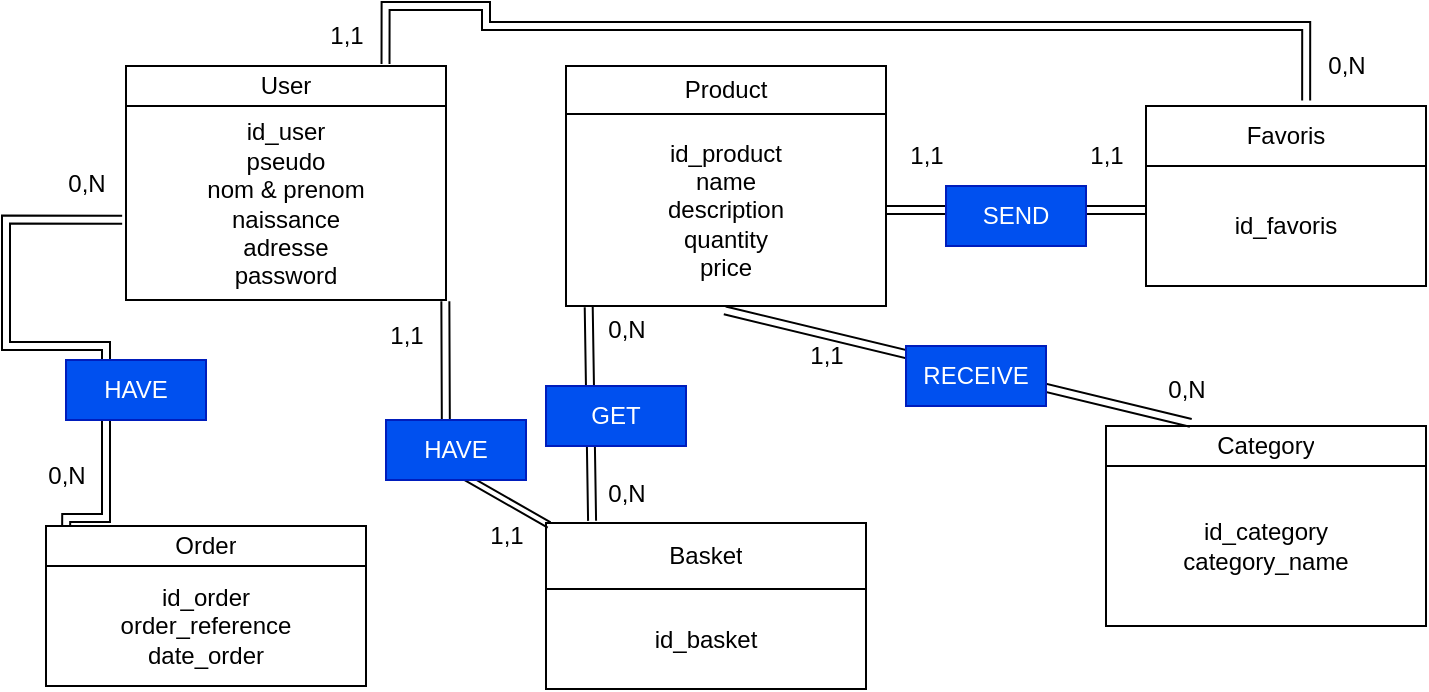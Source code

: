 <mxfile>
    <diagram id="hNZMxWhOn7d7p2qzfD2e" name="Page-1">
        <mxGraphModel dx="808" dy="563" grid="1" gridSize="10" guides="1" tooltips="1" connect="1" arrows="1" fold="1" page="1" pageScale="1" pageWidth="850" pageHeight="1100" math="0" shadow="0">
            <root>
                <mxCell id="0"/>
                <mxCell id="1" parent="0"/>
                <mxCell id="2" value="" style="shape=table;startSize=0;container=1;collapsible=0;childLayout=tableLayout;" vertex="1" parent="1">
                    <mxGeometry x="100" y="115" width="160" height="117" as="geometry"/>
                </mxCell>
                <mxCell id="3" value="" style="shape=tableRow;horizontal=0;startSize=0;swimlaneHead=0;swimlaneBody=0;top=0;left=0;bottom=0;right=0;collapsible=0;dropTarget=0;fillColor=none;points=[[0,0.5],[1,0.5]];portConstraint=eastwest;" vertex="1" parent="2">
                    <mxGeometry width="160" height="20" as="geometry"/>
                </mxCell>
                <mxCell id="4" value="User" style="shape=partialRectangle;html=1;whiteSpace=wrap;connectable=0;overflow=hidden;fillColor=none;top=0;left=0;bottom=0;right=0;pointerEvents=1;" vertex="1" parent="3">
                    <mxGeometry width="160" height="20" as="geometry">
                        <mxRectangle width="160" height="20" as="alternateBounds"/>
                    </mxGeometry>
                </mxCell>
                <mxCell id="5" value="" style="shape=tableRow;horizontal=0;startSize=0;swimlaneHead=0;swimlaneBody=0;top=0;left=0;bottom=0;right=0;collapsible=0;dropTarget=0;fillColor=none;points=[[0,0.5],[1,0.5]];portConstraint=eastwest;" vertex="1" parent="2">
                    <mxGeometry y="20" width="160" height="97" as="geometry"/>
                </mxCell>
                <mxCell id="6" value="id_user&lt;br&gt;pseudo&lt;br&gt;nom &amp;amp; prenom&lt;br&gt;naissance&lt;br&gt;adresse&lt;br&gt;password" style="shape=partialRectangle;html=1;whiteSpace=wrap;connectable=0;overflow=hidden;fillColor=none;top=0;left=0;bottom=0;right=0;pointerEvents=1;" vertex="1" parent="5">
                    <mxGeometry width="160" height="97" as="geometry">
                        <mxRectangle width="160" height="97" as="alternateBounds"/>
                    </mxGeometry>
                </mxCell>
                <mxCell id="7" value="" style="shape=table;startSize=0;container=1;collapsible=0;childLayout=tableLayout;" vertex="1" parent="1">
                    <mxGeometry x="320" y="115" width="160" height="120" as="geometry"/>
                </mxCell>
                <mxCell id="8" value="" style="shape=tableRow;horizontal=0;startSize=0;swimlaneHead=0;swimlaneBody=0;top=0;left=0;bottom=0;right=0;collapsible=0;dropTarget=0;fillColor=none;points=[[0,0.5],[1,0.5]];portConstraint=eastwest;" vertex="1" parent="7">
                    <mxGeometry width="160" height="24" as="geometry"/>
                </mxCell>
                <mxCell id="9" value="Product" style="shape=partialRectangle;html=1;whiteSpace=wrap;connectable=0;overflow=hidden;fillColor=none;top=0;left=0;bottom=0;right=0;pointerEvents=1;" vertex="1" parent="8">
                    <mxGeometry width="160" height="24" as="geometry">
                        <mxRectangle width="160" height="24" as="alternateBounds"/>
                    </mxGeometry>
                </mxCell>
                <mxCell id="10" value="" style="shape=tableRow;horizontal=0;startSize=0;swimlaneHead=0;swimlaneBody=0;top=0;left=0;bottom=0;right=0;collapsible=0;dropTarget=0;fillColor=none;points=[[0,0.5],[1,0.5]];portConstraint=eastwest;" vertex="1" parent="7">
                    <mxGeometry y="24" width="160" height="96" as="geometry"/>
                </mxCell>
                <mxCell id="11" value="id_product&lt;br&gt;name&lt;br&gt;description&lt;br&gt;quantity&lt;br&gt;price" style="shape=partialRectangle;html=1;whiteSpace=wrap;connectable=0;overflow=hidden;fillColor=none;top=0;left=0;bottom=0;right=0;pointerEvents=1;" vertex="1" parent="10">
                    <mxGeometry width="160" height="96" as="geometry">
                        <mxRectangle width="160" height="96" as="alternateBounds"/>
                    </mxGeometry>
                </mxCell>
                <mxCell id="12" value="" style="shape=table;startSize=0;container=1;collapsible=0;childLayout=tableLayout;" vertex="1" parent="1">
                    <mxGeometry x="590" y="295" width="160" height="100" as="geometry"/>
                </mxCell>
                <mxCell id="13" value="" style="shape=tableRow;horizontal=0;startSize=0;swimlaneHead=0;swimlaneBody=0;top=0;left=0;bottom=0;right=0;collapsible=0;dropTarget=0;fillColor=none;points=[[0,0.5],[1,0.5]];portConstraint=eastwest;" vertex="1" parent="12">
                    <mxGeometry width="160" height="20" as="geometry"/>
                </mxCell>
                <mxCell id="14" value="Category" style="shape=partialRectangle;html=1;whiteSpace=wrap;connectable=0;overflow=hidden;fillColor=none;top=0;left=0;bottom=0;right=0;pointerEvents=1;" vertex="1" parent="13">
                    <mxGeometry width="160" height="20" as="geometry">
                        <mxRectangle width="160" height="20" as="alternateBounds"/>
                    </mxGeometry>
                </mxCell>
                <mxCell id="15" value="" style="shape=tableRow;horizontal=0;startSize=0;swimlaneHead=0;swimlaneBody=0;top=0;left=0;bottom=0;right=0;collapsible=0;dropTarget=0;fillColor=none;points=[[0,0.5],[1,0.5]];portConstraint=eastwest;" vertex="1" parent="12">
                    <mxGeometry y="20" width="160" height="80" as="geometry"/>
                </mxCell>
                <mxCell id="16" value="id_category&lt;br&gt;category_name" style="shape=partialRectangle;html=1;whiteSpace=wrap;connectable=0;overflow=hidden;fillColor=none;top=0;left=0;bottom=0;right=0;pointerEvents=1;" vertex="1" parent="15">
                    <mxGeometry width="160" height="80" as="geometry">
                        <mxRectangle width="160" height="80" as="alternateBounds"/>
                    </mxGeometry>
                </mxCell>
                <mxCell id="17" value="" style="shape=table;startSize=0;container=1;collapsible=0;childLayout=tableLayout;" vertex="1" parent="1">
                    <mxGeometry x="60" y="345" width="160" height="80" as="geometry"/>
                </mxCell>
                <mxCell id="18" value="" style="shape=tableRow;horizontal=0;startSize=0;swimlaneHead=0;swimlaneBody=0;top=0;left=0;bottom=0;right=0;collapsible=0;dropTarget=0;fillColor=none;points=[[0,0.5],[1,0.5]];portConstraint=eastwest;" vertex="1" parent="17">
                    <mxGeometry width="160" height="20" as="geometry"/>
                </mxCell>
                <mxCell id="19" value="Order" style="shape=partialRectangle;html=1;whiteSpace=wrap;connectable=0;overflow=hidden;fillColor=none;top=0;left=0;bottom=0;right=0;pointerEvents=1;" vertex="1" parent="18">
                    <mxGeometry width="160" height="20" as="geometry">
                        <mxRectangle width="160" height="20" as="alternateBounds"/>
                    </mxGeometry>
                </mxCell>
                <mxCell id="20" value="" style="shape=tableRow;horizontal=0;startSize=0;swimlaneHead=0;swimlaneBody=0;top=0;left=0;bottom=0;right=0;collapsible=0;dropTarget=0;fillColor=none;points=[[0,0.5],[1,0.5]];portConstraint=eastwest;" vertex="1" parent="17">
                    <mxGeometry y="20" width="160" height="60" as="geometry"/>
                </mxCell>
                <mxCell id="21" value="id_order&lt;br&gt;order_reference&lt;br&gt;date_order" style="shape=partialRectangle;html=1;whiteSpace=wrap;connectable=0;overflow=hidden;fillColor=none;top=0;left=0;bottom=0;right=0;pointerEvents=1;" vertex="1" parent="20">
                    <mxGeometry width="160" height="60" as="geometry">
                        <mxRectangle width="160" height="60" as="alternateBounds"/>
                    </mxGeometry>
                </mxCell>
                <mxCell id="22" value="" style="shape=table;startSize=0;container=1;collapsible=0;childLayout=tableLayout;" vertex="1" parent="1">
                    <mxGeometry x="610" y="135" width="140" height="90" as="geometry"/>
                </mxCell>
                <mxCell id="23" value="" style="shape=tableRow;horizontal=0;startSize=0;swimlaneHead=0;swimlaneBody=0;top=0;left=0;bottom=0;right=0;collapsible=0;dropTarget=0;fillColor=none;points=[[0,0.5],[1,0.5]];portConstraint=eastwest;" vertex="1" parent="22">
                    <mxGeometry width="140" height="30" as="geometry"/>
                </mxCell>
                <mxCell id="24" value="Favoris" style="shape=partialRectangle;html=1;whiteSpace=wrap;connectable=0;overflow=hidden;fillColor=none;top=0;left=0;bottom=0;right=0;pointerEvents=1;" vertex="1" parent="23">
                    <mxGeometry width="140" height="30" as="geometry">
                        <mxRectangle width="140" height="30" as="alternateBounds"/>
                    </mxGeometry>
                </mxCell>
                <mxCell id="25" value="" style="shape=tableRow;horizontal=0;startSize=0;swimlaneHead=0;swimlaneBody=0;top=0;left=0;bottom=0;right=0;collapsible=0;dropTarget=0;fillColor=none;points=[[0,0.5],[1,0.5]];portConstraint=eastwest;" vertex="1" parent="22">
                    <mxGeometry y="30" width="140" height="60" as="geometry"/>
                </mxCell>
                <mxCell id="26" value="id_favoris" style="shape=partialRectangle;html=1;whiteSpace=wrap;connectable=0;overflow=hidden;fillColor=none;top=0;left=0;bottom=0;right=0;pointerEvents=1;" vertex="1" parent="25">
                    <mxGeometry width="140" height="60" as="geometry">
                        <mxRectangle width="140" height="60" as="alternateBounds"/>
                    </mxGeometry>
                </mxCell>
                <mxCell id="27" value="0,N" style="text;html=1;align=center;verticalAlign=middle;resizable=0;points=[];autosize=1;strokeColor=none;fillColor=none;" vertex="1" parent="1">
                    <mxGeometry x="50" y="305" width="40" height="30" as="geometry"/>
                </mxCell>
                <mxCell id="28" value="0,N" style="text;html=1;align=center;verticalAlign=middle;resizable=0;points=[];autosize=1;strokeColor=none;fillColor=none;" vertex="1" parent="1">
                    <mxGeometry x="60" y="158.5" width="40" height="30" as="geometry"/>
                </mxCell>
                <mxCell id="29" value="" style="edgeStyle=none;orthogonalLoop=1;jettySize=auto;html=1;exitX=0.496;exitY=1.023;exitDx=0;exitDy=0;exitPerimeter=0;entryX=0.265;entryY=-0.08;entryDx=0;entryDy=0;entryPerimeter=0;shape=link;" edge="1" parent="1" source="10" target="13">
                    <mxGeometry width="100" relative="1" as="geometry">
                        <mxPoint x="610" y="395" as="sourcePoint"/>
                        <mxPoint x="710" y="395" as="targetPoint"/>
                    </mxGeometry>
                </mxCell>
                <mxCell id="30" value="1,1" style="text;html=1;align=center;verticalAlign=middle;resizable=0;points=[];autosize=1;strokeColor=none;fillColor=none;" vertex="1" parent="1">
                    <mxGeometry x="480" y="145" width="40" height="30" as="geometry"/>
                </mxCell>
                <mxCell id="31" value="1,1" style="text;html=1;align=center;verticalAlign=middle;resizable=0;points=[];autosize=1;strokeColor=none;fillColor=none;" vertex="1" parent="1">
                    <mxGeometry x="570" y="145" width="40" height="30" as="geometry"/>
                </mxCell>
                <mxCell id="32" value="" style="orthogonalLoop=1;jettySize=auto;html=1;entryX=1;entryY=0.5;entryDx=0;entryDy=0;shape=link;" edge="1" parent="1" target="10">
                    <mxGeometry width="100" relative="1" as="geometry">
                        <mxPoint x="610" y="187" as="sourcePoint"/>
                        <mxPoint x="570" y="255" as="targetPoint"/>
                    </mxGeometry>
                </mxCell>
                <mxCell id="33" value="1,1" style="text;html=1;align=center;verticalAlign=middle;resizable=0;points=[];autosize=1;strokeColor=none;fillColor=none;" vertex="1" parent="1">
                    <mxGeometry x="430" y="245" width="40" height="30" as="geometry"/>
                </mxCell>
                <mxCell id="34" value="0,N" style="text;html=1;align=center;verticalAlign=middle;resizable=0;points=[];autosize=1;strokeColor=none;fillColor=none;" vertex="1" parent="1">
                    <mxGeometry x="610" y="262" width="40" height="30" as="geometry"/>
                </mxCell>
                <mxCell id="35" value="" style="shape=table;startSize=0;container=1;collapsible=0;childLayout=tableLayout;" vertex="1" parent="1">
                    <mxGeometry x="310" y="343.5" width="160" height="83" as="geometry"/>
                </mxCell>
                <mxCell id="36" value="" style="shape=tableRow;horizontal=0;startSize=0;swimlaneHead=0;swimlaneBody=0;top=0;left=0;bottom=0;right=0;collapsible=0;dropTarget=0;fillColor=none;points=[[0,0.5],[1,0.5]];portConstraint=eastwest;" vertex="1" parent="35">
                    <mxGeometry width="160" height="33" as="geometry"/>
                </mxCell>
                <mxCell id="37" value="Basket" style="shape=partialRectangle;html=1;whiteSpace=wrap;connectable=0;overflow=hidden;fillColor=none;top=0;left=0;bottom=0;right=0;pointerEvents=1;" vertex="1" parent="36">
                    <mxGeometry width="160" height="33" as="geometry">
                        <mxRectangle width="160" height="33" as="alternateBounds"/>
                    </mxGeometry>
                </mxCell>
                <mxCell id="38" value="" style="shape=tableRow;horizontal=0;startSize=0;swimlaneHead=0;swimlaneBody=0;top=0;left=0;bottom=0;right=0;collapsible=0;dropTarget=0;fillColor=none;points=[[0,0.5],[1,0.5]];portConstraint=eastwest;" vertex="1" parent="35">
                    <mxGeometry y="33" width="160" height="50" as="geometry"/>
                </mxCell>
                <mxCell id="39" value="id_basket" style="shape=partialRectangle;html=1;whiteSpace=wrap;connectable=0;overflow=hidden;fillColor=none;top=0;left=0;bottom=0;right=0;pointerEvents=1;" vertex="1" parent="38">
                    <mxGeometry width="160" height="50" as="geometry">
                        <mxRectangle width="160" height="50" as="alternateBounds"/>
                    </mxGeometry>
                </mxCell>
                <mxCell id="40" value="" style="edgeStyle=none;orthogonalLoop=1;jettySize=auto;html=1;shape=link;entryX=0.144;entryY=-0.033;entryDx=0;entryDy=0;entryPerimeter=0;exitX=0.071;exitY=1.006;exitDx=0;exitDy=0;exitPerimeter=0;" edge="1" parent="1" source="10" target="36">
                    <mxGeometry width="100" relative="1" as="geometry">
                        <mxPoint x="330" y="265" as="sourcePoint"/>
                        <mxPoint x="430" y="265" as="targetPoint"/>
                        <Array as="points"/>
                    </mxGeometry>
                </mxCell>
                <mxCell id="41" value="0,N" style="text;html=1;align=center;verticalAlign=middle;resizable=0;points=[];autosize=1;strokeColor=none;fillColor=none;" vertex="1" parent="1">
                    <mxGeometry x="330" y="313.5" width="40" height="30" as="geometry"/>
                </mxCell>
                <mxCell id="42" value="0,N" style="text;html=1;align=center;verticalAlign=middle;resizable=0;points=[];autosize=1;strokeColor=none;fillColor=none;" vertex="1" parent="1">
                    <mxGeometry x="330" y="232" width="40" height="30" as="geometry"/>
                </mxCell>
                <mxCell id="43" value="" style="edgeStyle=none;orthogonalLoop=1;jettySize=auto;html=1;shape=link;entryX=0.01;entryY=0.03;entryDx=0;entryDy=0;entryPerimeter=0;startArrow=none;width=3;" edge="1" parent="1" target="36">
                    <mxGeometry width="100" relative="1" as="geometry">
                        <mxPoint x="260" y="315" as="sourcePoint"/>
                        <mxPoint x="340" y="305" as="targetPoint"/>
                        <Array as="points"/>
                    </mxGeometry>
                </mxCell>
                <mxCell id="44" value="1,1" style="text;html=1;align=center;verticalAlign=middle;resizable=0;points=[];autosize=1;strokeColor=none;fillColor=none;" vertex="1" parent="1">
                    <mxGeometry x="220" y="235" width="40" height="30" as="geometry"/>
                </mxCell>
                <mxCell id="45" value="1,1" style="text;html=1;align=center;verticalAlign=middle;resizable=0;points=[];autosize=1;strokeColor=none;fillColor=none;" vertex="1" parent="1">
                    <mxGeometry x="270" y="335" width="40" height="30" as="geometry"/>
                </mxCell>
                <mxCell id="46" value="" style="edgeStyle=segmentEdgeStyle;endArrow=classic;html=1;curved=0;rounded=0;endSize=8;startSize=8;sourcePerimeterSpacing=0;targetPerimeterSpacing=0;shape=link;entryX=0.063;entryY=0;entryDx=0;entryDy=0;entryPerimeter=0;exitX=-0.012;exitY=0.586;exitDx=0;exitDy=0;exitPerimeter=0;" edge="1" parent="1" source="5" target="18">
                    <mxGeometry width="100" relative="1" as="geometry">
                        <mxPoint x="40" y="215" as="sourcePoint"/>
                        <mxPoint x="140" y="255" as="targetPoint"/>
                        <Array as="points">
                            <mxPoint x="40" y="192"/>
                            <mxPoint x="40" y="255"/>
                            <mxPoint x="90" y="255"/>
                            <mxPoint x="90" y="341"/>
                            <mxPoint x="70" y="341"/>
                        </Array>
                    </mxGeometry>
                </mxCell>
                <mxCell id="47" value="" style="edgeStyle=none;orthogonalLoop=1;jettySize=auto;html=1;shape=link;exitX=0.998;exitY=1.006;exitDx=0;exitDy=0;exitPerimeter=0;endArrow=none;" edge="1" parent="1" source="5">
                    <mxGeometry width="100" relative="1" as="geometry">
                        <mxPoint x="259.68" y="232.582" as="sourcePoint"/>
                        <mxPoint x="260" y="315" as="targetPoint"/>
                        <Array as="points"/>
                    </mxGeometry>
                </mxCell>
                <mxCell id="48" value="RECEIVE" style="whiteSpace=wrap;html=1;shadow=0;fillColor=#0050ef;fontColor=#ffffff;strokeColor=#001DBC;" vertex="1" parent="1">
                    <mxGeometry x="490" y="255" width="70" height="30" as="geometry"/>
                </mxCell>
                <mxCell id="49" value="HAVE" style="whiteSpace=wrap;html=1;shadow=0;fillColor=#0050ef;fontColor=#ffffff;strokeColor=#001DBC;" vertex="1" parent="1">
                    <mxGeometry x="230" y="292" width="70" height="30" as="geometry"/>
                </mxCell>
                <mxCell id="50" value="GET" style="whiteSpace=wrap;html=1;shadow=0;fillColor=#0050ef;fontColor=#ffffff;strokeColor=#001DBC;" vertex="1" parent="1">
                    <mxGeometry x="310" y="275" width="70" height="30" as="geometry"/>
                </mxCell>
                <mxCell id="51" value="SEND" style="whiteSpace=wrap;html=1;shadow=0;fillColor=#0050ef;fontColor=#ffffff;strokeColor=#001DBC;" vertex="1" parent="1">
                    <mxGeometry x="510" y="175" width="70" height="30" as="geometry"/>
                </mxCell>
                <mxCell id="52" value="HAVE" style="whiteSpace=wrap;html=1;shadow=0;fillColor=#0050ef;fontColor=#ffffff;strokeColor=#001DBC;" vertex="1" parent="1">
                    <mxGeometry x="70" y="262" width="70" height="30" as="geometry"/>
                </mxCell>
                <mxCell id="53" value="" style="edgeStyle=segmentEdgeStyle;endArrow=classic;html=1;curved=0;rounded=0;endSize=8;startSize=8;sourcePerimeterSpacing=0;targetPerimeterSpacing=0;shape=link;entryX=0.572;entryY=-0.092;entryDx=0;entryDy=0;entryPerimeter=0;exitX=0.811;exitY=-0.049;exitDx=0;exitDy=0;exitPerimeter=0;" edge="1" parent="1" source="3" target="23">
                    <mxGeometry width="100" relative="1" as="geometry">
                        <mxPoint x="230" y="105" as="sourcePoint"/>
                        <mxPoint x="690" y="105" as="targetPoint"/>
                        <Array as="points">
                            <mxPoint x="230" y="85"/>
                            <mxPoint x="280" y="85"/>
                            <mxPoint x="280" y="95"/>
                            <mxPoint x="690" y="95"/>
                        </Array>
                    </mxGeometry>
                </mxCell>
                <mxCell id="54" value="1,1" style="text;html=1;align=center;verticalAlign=middle;resizable=0;points=[];autosize=1;strokeColor=none;fillColor=none;" vertex="1" parent="1">
                    <mxGeometry x="190" y="85" width="40" height="30" as="geometry"/>
                </mxCell>
                <mxCell id="55" value="0,N" style="text;html=1;align=center;verticalAlign=middle;resizable=0;points=[];autosize=1;strokeColor=none;fillColor=none;" vertex="1" parent="1">
                    <mxGeometry x="690" y="100" width="40" height="30" as="geometry"/>
                </mxCell>
            </root>
        </mxGraphModel>
    </diagram>
</mxfile>